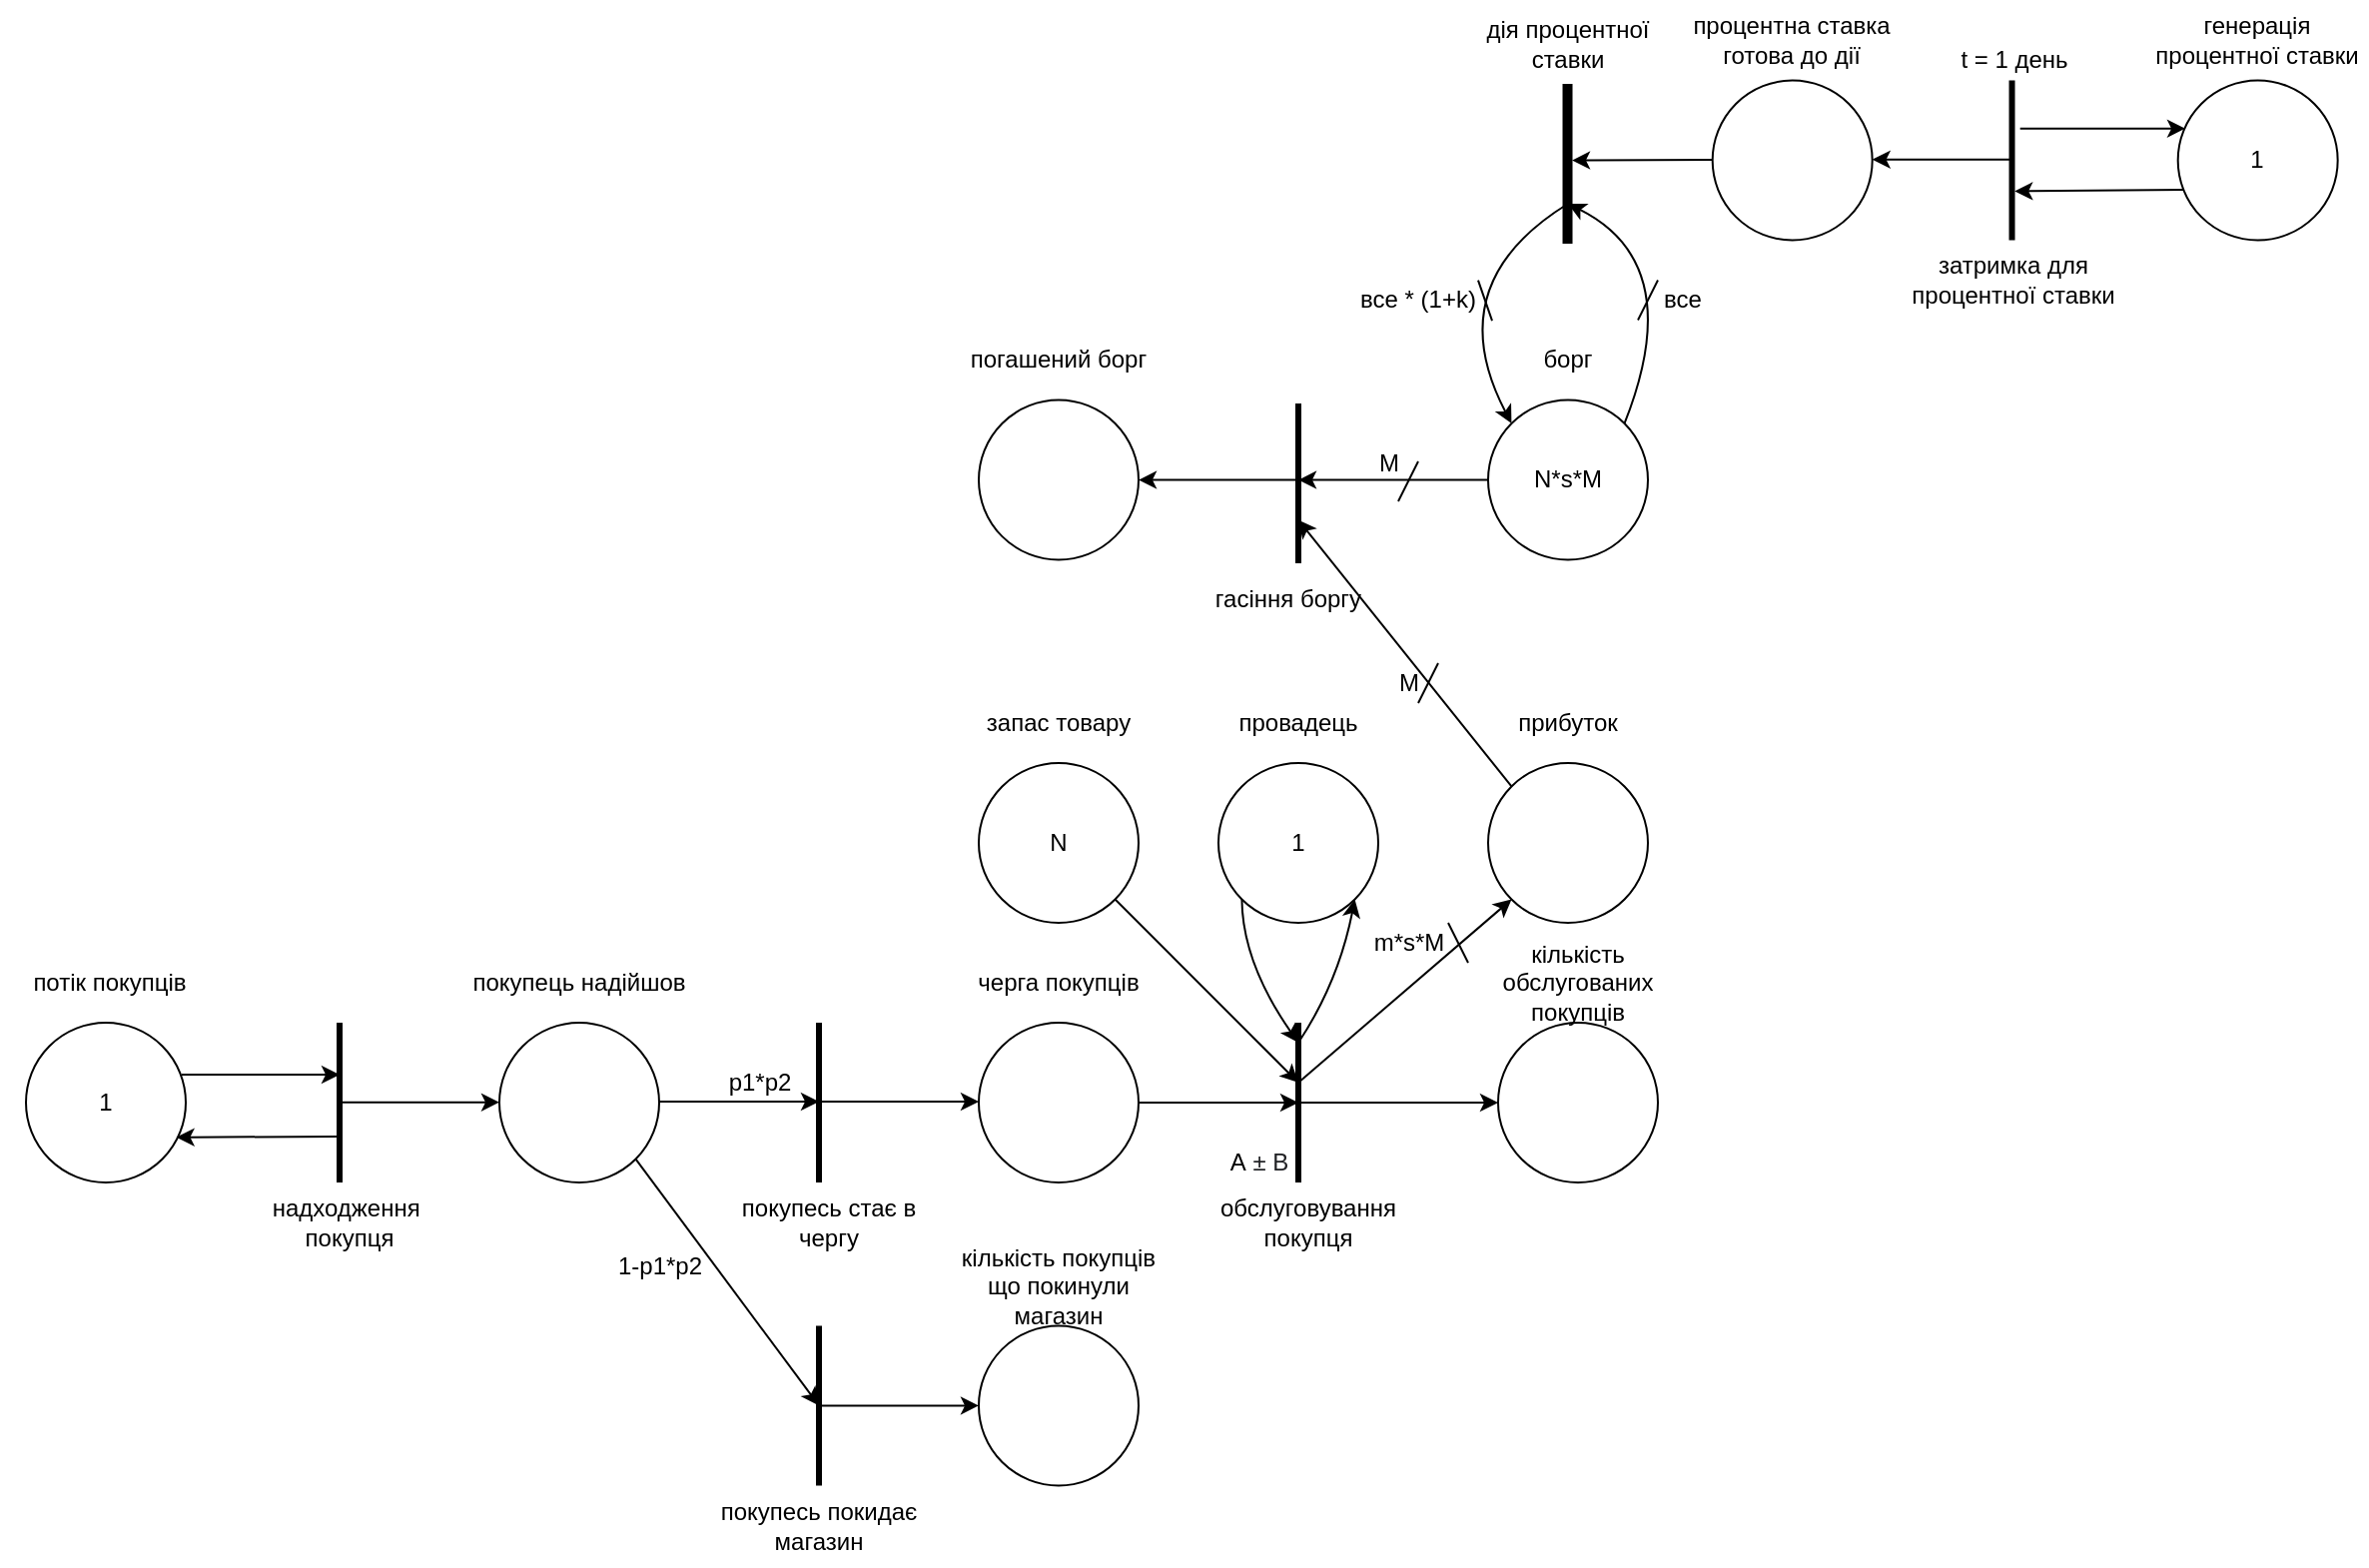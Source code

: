 <mxfile version="13.9.9" type="device"><diagram id="xCKxxbwr21gwHBU6HKRd" name="Page-1"><mxGraphModel dx="1106" dy="830" grid="1" gridSize="10" guides="1" tooltips="1" connect="1" arrows="1" fold="1" page="1" pageScale="1" pageWidth="827" pageHeight="1169" math="0" shadow="0"><root><mxCell id="0"/><mxCell id="1" parent="0"/><mxCell id="7b7c57e5Ifc9alv89YHj-1" value="1" style="ellipse;whiteSpace=wrap;html=1;aspect=fixed;" vertex="1" parent="1"><mxGeometry x="83" y="1450" width="80" height="80" as="geometry"/></mxCell><mxCell id="7b7c57e5Ifc9alv89YHj-2" value="" style="endArrow=classic;html=1;" edge="1" parent="1"><mxGeometry width="50" height="50" relative="1" as="geometry"><mxPoint x="161" y="1476" as="sourcePoint"/><mxPoint x="240" y="1476" as="targetPoint"/><Array as="points"><mxPoint x="170" y="1476"/></Array></mxGeometry></mxCell><mxCell id="7b7c57e5Ifc9alv89YHj-3" value="" style="endArrow=none;html=1;strokeWidth=3;" edge="1" parent="1"><mxGeometry width="50" height="50" relative="1" as="geometry"><mxPoint x="240" y="1530.0" as="sourcePoint"/><mxPoint x="240" y="1450.0" as="targetPoint"/></mxGeometry></mxCell><mxCell id="7b7c57e5Ifc9alv89YHj-4" value="" style="endArrow=classic;html=1;entryX=0.941;entryY=0.717;entryDx=0;entryDy=0;entryPerimeter=0;" edge="1" parent="1" target="7b7c57e5Ifc9alv89YHj-1"><mxGeometry width="50" height="50" relative="1" as="geometry"><mxPoint x="240" y="1507.0" as="sourcePoint"/><mxPoint x="440" y="1490" as="targetPoint"/></mxGeometry></mxCell><mxCell id="7b7c57e5Ifc9alv89YHj-5" value="" style="ellipse;whiteSpace=wrap;html=1;aspect=fixed;" vertex="1" parent="1"><mxGeometry x="320" y="1450" width="80" height="80" as="geometry"/></mxCell><mxCell id="7b7c57e5Ifc9alv89YHj-6" value="надходження&amp;nbsp;&lt;br&gt;покупця" style="text;html=1;strokeColor=none;fillColor=none;align=center;verticalAlign=middle;whiteSpace=wrap;rounded=0;" vertex="1" parent="1"><mxGeometry x="190" y="1530" width="110" height="40" as="geometry"/></mxCell><mxCell id="7b7c57e5Ifc9alv89YHj-7" value="покупець надійшов" style="text;html=1;strokeColor=none;fillColor=none;align=center;verticalAlign=middle;whiteSpace=wrap;rounded=0;" vertex="1" parent="1"><mxGeometry x="305" y="1410" width="110" height="40" as="geometry"/></mxCell><mxCell id="7b7c57e5Ifc9alv89YHj-8" value="" style="endArrow=classic;html=1;" edge="1" parent="1"><mxGeometry width="50" height="50" relative="1" as="geometry"><mxPoint x="400" y="1489.5" as="sourcePoint"/><mxPoint x="480" y="1489.5" as="targetPoint"/></mxGeometry></mxCell><mxCell id="7b7c57e5Ifc9alv89YHj-9" value="" style="endArrow=none;html=1;strokeWidth=3;" edge="1" parent="1"><mxGeometry width="50" height="50" relative="1" as="geometry"><mxPoint x="480" y="1530.0" as="sourcePoint"/><mxPoint x="480" y="1450.0" as="targetPoint"/></mxGeometry></mxCell><mxCell id="7b7c57e5Ifc9alv89YHj-10" value="" style="ellipse;whiteSpace=wrap;html=1;aspect=fixed;" vertex="1" parent="1"><mxGeometry x="560" y="1450" width="80" height="80" as="geometry"/></mxCell><mxCell id="7b7c57e5Ifc9alv89YHj-11" value="" style="endArrow=classic;html=1;" edge="1" parent="1"><mxGeometry width="50" height="50" relative="1" as="geometry"><mxPoint x="480" y="1489.5" as="sourcePoint"/><mxPoint x="560" y="1489.5" as="targetPoint"/></mxGeometry></mxCell><mxCell id="7b7c57e5Ifc9alv89YHj-12" value="черга покупців" style="text;html=1;strokeColor=none;fillColor=none;align=center;verticalAlign=middle;whiteSpace=wrap;rounded=0;" vertex="1" parent="1"><mxGeometry x="545" y="1410" width="110" height="40" as="geometry"/></mxCell><mxCell id="7b7c57e5Ifc9alv89YHj-13" value="" style="endArrow=none;html=1;strokeWidth=3;" edge="1" parent="1"><mxGeometry width="50" height="50" relative="1" as="geometry"><mxPoint x="480" y="1681.72" as="sourcePoint"/><mxPoint x="480" y="1601.72" as="targetPoint"/></mxGeometry></mxCell><mxCell id="7b7c57e5Ifc9alv89YHj-14" value="покупесь стає в чергу" style="text;html=1;strokeColor=none;fillColor=none;align=center;verticalAlign=middle;whiteSpace=wrap;rounded=0;" vertex="1" parent="1"><mxGeometry x="430" y="1530" width="110" height="40" as="geometry"/></mxCell><mxCell id="7b7c57e5Ifc9alv89YHj-15" value="" style="endArrow=classic;html=1;exitX=1;exitY=1;exitDx=0;exitDy=0;" edge="1" parent="1" source="7b7c57e5Ifc9alv89YHj-5"><mxGeometry width="50" height="50" relative="1" as="geometry"><mxPoint x="388.284" y="1470.004" as="sourcePoint"/><mxPoint x="480" y="1641.72" as="targetPoint"/></mxGeometry></mxCell><mxCell id="7b7c57e5Ifc9alv89YHj-16" value="p1*p2" style="text;html=1;align=center;verticalAlign=middle;resizable=0;points=[];autosize=1;" vertex="1" parent="1"><mxGeometry x="425" y="1470" width="50" height="20" as="geometry"/></mxCell><mxCell id="7b7c57e5Ifc9alv89YHj-17" value="1-p1*p2" style="text;html=1;align=center;verticalAlign=middle;resizable=0;points=[];autosize=1;" vertex="1" parent="1"><mxGeometry x="370" y="1561.72" width="60" height="20" as="geometry"/></mxCell><mxCell id="7b7c57e5Ifc9alv89YHj-18" value="" style="ellipse;whiteSpace=wrap;html=1;aspect=fixed;" vertex="1" parent="1"><mxGeometry x="560" y="1601.72" width="80" height="80" as="geometry"/></mxCell><mxCell id="7b7c57e5Ifc9alv89YHj-19" value="" style="endArrow=classic;html=1;" edge="1" parent="1" target="7b7c57e5Ifc9alv89YHj-18"><mxGeometry width="50" height="50" relative="1" as="geometry"><mxPoint x="480" y="1641.72" as="sourcePoint"/><mxPoint x="550" y="1631.72" as="targetPoint"/></mxGeometry></mxCell><mxCell id="7b7c57e5Ifc9alv89YHj-20" value="кількість покупців що покинули магазин" style="text;html=1;strokeColor=none;fillColor=none;align=center;verticalAlign=middle;whiteSpace=wrap;rounded=0;" vertex="1" parent="1"><mxGeometry x="545" y="1561.72" width="110" height="40" as="geometry"/></mxCell><mxCell id="7b7c57e5Ifc9alv89YHj-21" value="" style="endArrow=classic;html=1;" edge="1" parent="1"><mxGeometry width="50" height="50" relative="1" as="geometry"><mxPoint x="640" y="1490.0" as="sourcePoint"/><mxPoint x="720" y="1490.0" as="targetPoint"/></mxGeometry></mxCell><mxCell id="7b7c57e5Ifc9alv89YHj-22" value="" style="endArrow=none;html=1;strokeWidth=3;" edge="1" parent="1"><mxGeometry width="50" height="50" relative="1" as="geometry"><mxPoint x="720" y="1530.0" as="sourcePoint"/><mxPoint x="720" y="1450.0" as="targetPoint"/></mxGeometry></mxCell><mxCell id="7b7c57e5Ifc9alv89YHj-23" value="обслуговування покупця" style="text;html=1;strokeColor=none;fillColor=none;align=center;verticalAlign=middle;whiteSpace=wrap;rounded=0;" vertex="1" parent="1"><mxGeometry x="670" y="1530" width="110" height="40" as="geometry"/></mxCell><mxCell id="7b7c57e5Ifc9alv89YHj-24" value="" style="endArrow=classic;html=1;entryX=0;entryY=0.5;entryDx=0;entryDy=0;" edge="1" parent="1" target="7b7c57e5Ifc9alv89YHj-25"><mxGeometry width="50" height="50" relative="1" as="geometry"><mxPoint x="710" y="1490.0" as="sourcePoint"/><mxPoint x="790" y="1490.0" as="targetPoint"/></mxGeometry></mxCell><mxCell id="7b7c57e5Ifc9alv89YHj-25" value="" style="ellipse;whiteSpace=wrap;html=1;aspect=fixed;" vertex="1" parent="1"><mxGeometry x="820" y="1450" width="80" height="80" as="geometry"/></mxCell><mxCell id="7b7c57e5Ifc9alv89YHj-26" value="кількість обслугованих покупців" style="text;html=1;strokeColor=none;fillColor=none;align=center;verticalAlign=middle;whiteSpace=wrap;rounded=0;" vertex="1" parent="1"><mxGeometry x="805" y="1410" width="110" height="40" as="geometry"/></mxCell><mxCell id="7b7c57e5Ifc9alv89YHj-27" value="" style="ellipse;whiteSpace=wrap;html=1;aspect=fixed;" vertex="1" parent="1"><mxGeometry x="815" y="1320" width="80" height="80" as="geometry"/></mxCell><mxCell id="7b7c57e5Ifc9alv89YHj-28" value="" style="endArrow=classic;html=1;entryX=0;entryY=1;entryDx=0;entryDy=0;" edge="1" parent="1" target="7b7c57e5Ifc9alv89YHj-27"><mxGeometry width="50" height="50" relative="1" as="geometry"><mxPoint x="720" y="1480.0" as="sourcePoint"/><mxPoint x="800" y="1500" as="targetPoint"/></mxGeometry></mxCell><mxCell id="7b7c57e5Ifc9alv89YHj-29" value="m*s*M" style="text;html=1;align=center;verticalAlign=middle;resizable=0;points=[];autosize=1;" vertex="1" parent="1"><mxGeometry x="750" y="1400" width="50" height="20" as="geometry"/></mxCell><mxCell id="7b7c57e5Ifc9alv89YHj-30" value="прибуток" style="text;html=1;strokeColor=none;fillColor=none;align=center;verticalAlign=middle;whiteSpace=wrap;rounded=0;" vertex="1" parent="1"><mxGeometry x="800" y="1280" width="110" height="40" as="geometry"/></mxCell><mxCell id="7b7c57e5Ifc9alv89YHj-31" value="N" style="ellipse;whiteSpace=wrap;html=1;aspect=fixed;" vertex="1" parent="1"><mxGeometry x="560" y="1320" width="80" height="80" as="geometry"/></mxCell><mxCell id="7b7c57e5Ifc9alv89YHj-32" value="запас товару" style="text;html=1;strokeColor=none;fillColor=none;align=center;verticalAlign=middle;whiteSpace=wrap;rounded=0;" vertex="1" parent="1"><mxGeometry x="545" y="1280" width="110" height="40" as="geometry"/></mxCell><mxCell id="7b7c57e5Ifc9alv89YHj-33" value="" style="endArrow=classic;html=1;exitX=1;exitY=1;exitDx=0;exitDy=0;" edge="1" parent="1" source="7b7c57e5Ifc9alv89YHj-31"><mxGeometry width="50" height="50" relative="1" as="geometry"><mxPoint x="650" y="1500" as="sourcePoint"/><mxPoint x="720" y="1480.0" as="targetPoint"/></mxGeometry></mxCell><mxCell id="7b7c57e5Ifc9alv89YHj-34" value="N*s*M" style="ellipse;whiteSpace=wrap;html=1;aspect=fixed;" vertex="1" parent="1"><mxGeometry x="815" y="1138.28" width="80" height="80" as="geometry"/></mxCell><mxCell id="7b7c57e5Ifc9alv89YHj-35" value="борг" style="text;html=1;strokeColor=none;fillColor=none;align=center;verticalAlign=middle;whiteSpace=wrap;rounded=0;" vertex="1" parent="1"><mxGeometry x="800" y="1098.28" width="110" height="40" as="geometry"/></mxCell><mxCell id="7b7c57e5Ifc9alv89YHj-36" value="гасіння боргу" style="text;html=1;strokeColor=none;fillColor=none;align=center;verticalAlign=middle;whiteSpace=wrap;rounded=0;" vertex="1" parent="1"><mxGeometry x="670" y="1218.28" width="90" height="40" as="geometry"/></mxCell><mxCell id="7b7c57e5Ifc9alv89YHj-37" value="" style="endArrow=none;html=1;strokeWidth=1;entryX=0;entryY=0;entryDx=0;entryDy=0;endFill=0;startArrow=classic;startFill=1;" edge="1" parent="1" target="7b7c57e5Ifc9alv89YHj-27"><mxGeometry width="50" height="50" relative="1" as="geometry"><mxPoint x="720" y="1198.28" as="sourcePoint"/><mxPoint x="801.716" y="1269.996" as="targetPoint"/></mxGeometry></mxCell><mxCell id="7b7c57e5Ifc9alv89YHj-38" value="" style="endArrow=none;html=1;strokeWidth=1;entryX=0;entryY=0.5;entryDx=0;entryDy=0;endFill=0;startArrow=classic;startFill=1;" edge="1" parent="1" target="7b7c57e5Ifc9alv89YHj-34"><mxGeometry width="50" height="50" relative="1" as="geometry"><mxPoint x="720" y="1178.28" as="sourcePoint"/><mxPoint x="801.716" y="1279.996" as="targetPoint"/></mxGeometry></mxCell><mxCell id="7b7c57e5Ifc9alv89YHj-39" value="" style="ellipse;whiteSpace=wrap;html=1;aspect=fixed;" vertex="1" parent="1"><mxGeometry x="560" y="1138.28" width="80" height="80" as="geometry"/></mxCell><mxCell id="7b7c57e5Ifc9alv89YHj-40" value="погашений борг" style="text;html=1;strokeColor=none;fillColor=none;align=center;verticalAlign=middle;whiteSpace=wrap;rounded=0;" vertex="1" parent="1"><mxGeometry x="545" y="1098.28" width="110" height="40" as="geometry"/></mxCell><mxCell id="7b7c57e5Ifc9alv89YHj-41" value="" style="endArrow=none;html=1;strokeWidth=1;endFill=0;startArrow=classic;startFill=1;exitX=1;exitY=0.5;exitDx=0;exitDy=0;" edge="1" parent="1" source="7b7c57e5Ifc9alv89YHj-39"><mxGeometry width="50" height="50" relative="1" as="geometry"><mxPoint x="730" y="1188.28" as="sourcePoint"/><mxPoint x="720" y="1178.28" as="targetPoint"/></mxGeometry></mxCell><mxCell id="7b7c57e5Ifc9alv89YHj-42" value="покупесь покидає магазин" style="text;html=1;strokeColor=none;fillColor=none;align=center;verticalAlign=middle;whiteSpace=wrap;rounded=0;" vertex="1" parent="1"><mxGeometry x="425" y="1681.72" width="110" height="40" as="geometry"/></mxCell><mxCell id="7b7c57e5Ifc9alv89YHj-43" value="затримка для процентної ставки" style="text;html=1;strokeColor=none;fillColor=none;align=center;verticalAlign=middle;whiteSpace=wrap;rounded=0;" vertex="1" parent="1"><mxGeometry x="1022.68" y="1058.28" width="110" height="40" as="geometry"/></mxCell><mxCell id="7b7c57e5Ifc9alv89YHj-44" value="1" style="ellipse;whiteSpace=wrap;html=1;aspect=fixed;" vertex="1" parent="1"><mxGeometry x="680" y="1320" width="80" height="80" as="geometry"/></mxCell><mxCell id="7b7c57e5Ifc9alv89YHj-45" value="" style="endArrow=classic;html=1;exitX=0;exitY=1;exitDx=0;exitDy=0;curved=1;" edge="1" parent="1" source="7b7c57e5Ifc9alv89YHj-44"><mxGeometry width="50" height="50" relative="1" as="geometry"><mxPoint x="490" y="1499.5" as="sourcePoint"/><mxPoint x="720" y="1460.0" as="targetPoint"/><Array as="points"><mxPoint x="692" y="1420"/></Array></mxGeometry></mxCell><mxCell id="7b7c57e5Ifc9alv89YHj-46" value="" style="endArrow=classic;html=1;entryX=1;entryY=1;entryDx=0;entryDy=0;curved=1;" edge="1" parent="1" target="7b7c57e5Ifc9alv89YHj-44"><mxGeometry width="50" height="50" relative="1" as="geometry"><mxPoint x="720" y="1460.0" as="sourcePoint"/><mxPoint x="570" y="1499.5" as="targetPoint"/><Array as="points"><mxPoint x="740" y="1430"/></Array></mxGeometry></mxCell><mxCell id="7b7c57e5Ifc9alv89YHj-47" value="провадець" style="text;html=1;strokeColor=none;fillColor=none;align=center;verticalAlign=middle;whiteSpace=wrap;rounded=0;" vertex="1" parent="1"><mxGeometry x="665" y="1280" width="110" height="40" as="geometry"/></mxCell><mxCell id="7b7c57e5Ifc9alv89YHj-48" value="" style="endArrow=none;html=1;" edge="1" parent="1"><mxGeometry width="50" height="50" relative="1" as="geometry"><mxPoint x="805" y="1420.0" as="sourcePoint"/><mxPoint x="795" y="1400.0" as="targetPoint"/></mxGeometry></mxCell><mxCell id="7b7c57e5Ifc9alv89YHj-49" value="&lt;font style=&quot;font-size: 12px&quot;&gt;A&amp;nbsp;&lt;span style=&quot;color: rgb(32 , 33 , 36) ; font-family: &amp;#34;arial&amp;#34; , sans-serif ; text-align: left ; background-color: rgb(255 , 255 , 255)&quot;&gt;± B&lt;/span&gt;&lt;/font&gt;" style="text;html=1;align=center;verticalAlign=middle;resizable=0;points=[];autosize=1;" vertex="1" parent="1"><mxGeometry x="680" y="1510" width="40" height="20" as="geometry"/></mxCell><mxCell id="7b7c57e5Ifc9alv89YHj-50" value="" style="endArrow=none;html=1;strokeWidth=1;endFill=0;startArrow=classic;startFill=1;jumpStyle=none;shadow=0;sketch=0;curved=1;entryX=1;entryY=0;entryDx=0;entryDy=0;" edge="1" parent="1" target="7b7c57e5Ifc9alv89YHj-34"><mxGeometry width="50" height="50" relative="1" as="geometry"><mxPoint x="855" y="1040.0" as="sourcePoint"/><mxPoint x="940" y="1140" as="targetPoint"/><Array as="points"><mxPoint x="915" y="1070"/></Array></mxGeometry></mxCell><mxCell id="7b7c57e5Ifc9alv89YHj-51" value="" style="endArrow=none;html=1;strokeWidth=1;endFill=0;startArrow=classic;startFill=1;jumpStyle=none;shadow=0;sketch=0;curved=1;exitX=0;exitY=0;exitDx=0;exitDy=0;" edge="1" parent="1" source="7b7c57e5Ifc9alv89YHj-34"><mxGeometry width="50" height="50" relative="1" as="geometry"><mxPoint x="770" y="1130" as="sourcePoint"/><mxPoint x="855" y="1040.0" as="targetPoint"/><Array as="points"><mxPoint x="790" y="1080"/></Array></mxGeometry></mxCell><mxCell id="7b7c57e5Ifc9alv89YHj-52" value="все * (1+k)" style="text;html=1;strokeColor=none;fillColor=none;align=center;verticalAlign=middle;whiteSpace=wrap;rounded=0;" vertex="1" parent="1"><mxGeometry x="745" y="1078.28" width="70" height="20" as="geometry"/></mxCell><mxCell id="7b7c57e5Ifc9alv89YHj-53" value="дія процентної ставки" style="text;html=1;strokeColor=none;fillColor=none;align=center;verticalAlign=middle;whiteSpace=wrap;rounded=0;" vertex="1" parent="1"><mxGeometry x="810" y="940" width="90" height="40" as="geometry"/></mxCell><mxCell id="7b7c57e5Ifc9alv89YHj-54" value="" style="endArrow=none;html=1;strokeWidth=3;" edge="1" parent="1"><mxGeometry width="50" height="50" relative="1" as="geometry"><mxPoint x="720" y="1220.0" as="sourcePoint"/><mxPoint x="720" y="1140.0" as="targetPoint"/></mxGeometry></mxCell><mxCell id="7b7c57e5Ifc9alv89YHj-55" value="" style="endArrow=none;html=1;" edge="1" parent="1"><mxGeometry width="50" height="50" relative="1" as="geometry"><mxPoint x="780" y="1290.0" as="sourcePoint"/><mxPoint x="790" y="1270.0" as="targetPoint"/></mxGeometry></mxCell><mxCell id="7b7c57e5Ifc9alv89YHj-56" value="M" style="text;html=1;align=center;verticalAlign=middle;resizable=0;points=[];autosize=1;" vertex="1" parent="1"><mxGeometry x="760" y="1270" width="30" height="20" as="geometry"/></mxCell><mxCell id="7b7c57e5Ifc9alv89YHj-57" value="" style="endArrow=none;html=1;" edge="1" parent="1"><mxGeometry width="50" height="50" relative="1" as="geometry"><mxPoint x="770" y="1189" as="sourcePoint"/><mxPoint x="780" y="1169" as="targetPoint"/></mxGeometry></mxCell><mxCell id="7b7c57e5Ifc9alv89YHj-58" value="M" style="text;html=1;align=center;verticalAlign=middle;resizable=0;points=[];autosize=1;" vertex="1" parent="1"><mxGeometry x="750" y="1160" width="30" height="20" as="geometry"/></mxCell><mxCell id="7b7c57e5Ifc9alv89YHj-59" value="" style="endArrow=none;html=1;strokeWidth=5;" edge="1" parent="1"><mxGeometry width="50" height="50" relative="1" as="geometry"><mxPoint x="854.76" y="1060.0" as="sourcePoint"/><mxPoint x="854.76" y="980.0" as="targetPoint"/></mxGeometry></mxCell><mxCell id="7b7c57e5Ifc9alv89YHj-60" value="" style="endArrow=none;html=1;" edge="1" parent="1"><mxGeometry width="50" height="50" relative="1" as="geometry"><mxPoint x="890" y="1098.28" as="sourcePoint"/><mxPoint x="900" y="1078.28" as="targetPoint"/></mxGeometry></mxCell><mxCell id="7b7c57e5Ifc9alv89YHj-61" value="все" style="text;html=1;strokeColor=none;fillColor=none;align=center;verticalAlign=middle;whiteSpace=wrap;rounded=0;" vertex="1" parent="1"><mxGeometry x="900" y="1078.28" width="25" height="20" as="geometry"/></mxCell><mxCell id="7b7c57e5Ifc9alv89YHj-62" value="" style="endArrow=none;html=1;" edge="1" parent="1"><mxGeometry width="50" height="50" relative="1" as="geometry"><mxPoint x="817" y="1098.56" as="sourcePoint"/><mxPoint x="810" y="1078.28" as="targetPoint"/></mxGeometry></mxCell><mxCell id="7b7c57e5Ifc9alv89YHj-63" value="" style="ellipse;whiteSpace=wrap;html=1;aspect=fixed;" vertex="1" parent="1"><mxGeometry x="927.34" y="978.28" width="80" height="80" as="geometry"/></mxCell><mxCell id="7b7c57e5Ifc9alv89YHj-64" value="" style="endArrow=none;html=1;strokeWidth=1;endFill=0;startArrow=classic;startFill=1;" edge="1" parent="1"><mxGeometry width="50" height="50" relative="1" as="geometry"><mxPoint x="857" y="1018.28" as="sourcePoint"/><mxPoint x="927.34" y="1018" as="targetPoint"/></mxGeometry></mxCell><mxCell id="7b7c57e5Ifc9alv89YHj-65" value="" style="endArrow=none;html=1;strokeWidth=1;endFill=0;startArrow=classic;startFill=1;" edge="1" parent="1"><mxGeometry width="50" height="50" relative="1" as="geometry"><mxPoint x="1007.34" y="1017.86" as="sourcePoint"/><mxPoint x="1077.34" y="1017.86" as="targetPoint"/></mxGeometry></mxCell><mxCell id="7b7c57e5Ifc9alv89YHj-66" value="" style="endArrow=none;html=1;strokeWidth=3;" edge="1" parent="1"><mxGeometry width="50" height="50" relative="1" as="geometry"><mxPoint x="1077.26" y="1058.28" as="sourcePoint"/><mxPoint x="1077.26" y="978.28" as="targetPoint"/></mxGeometry></mxCell><mxCell id="7b7c57e5Ifc9alv89YHj-67" value="t = 1 день" style="text;html=1;align=center;verticalAlign=middle;resizable=0;points=[];autosize=1;" vertex="1" parent="1"><mxGeometry x="1042.68" y="958.28" width="70" height="20" as="geometry"/></mxCell><mxCell id="7b7c57e5Ifc9alv89YHj-68" value="1" style="ellipse;whiteSpace=wrap;html=1;aspect=fixed;" vertex="1" parent="1"><mxGeometry x="1160.34" y="978.28" width="80" height="80" as="geometry"/></mxCell><mxCell id="7b7c57e5Ifc9alv89YHj-69" value="" style="endArrow=classic;html=1;entryX=0.046;entryY=0.301;entryDx=0;entryDy=0;entryPerimeter=0;" edge="1" parent="1" target="7b7c57e5Ifc9alv89YHj-68"><mxGeometry width="50" height="50" relative="1" as="geometry"><mxPoint x="1081.34" y="1002.36" as="sourcePoint"/><mxPoint x="1160.34" y="1002.36" as="targetPoint"/><Array as="points"><mxPoint x="1090.34" y="1002.36"/></Array></mxGeometry></mxCell><mxCell id="7b7c57e5Ifc9alv89YHj-70" value="" style="endArrow=classic;html=1;entryX=0.941;entryY=0.717;entryDx=0;entryDy=0;entryPerimeter=0;exitX=0.04;exitY=0.684;exitDx=0;exitDy=0;exitPerimeter=0;" edge="1" parent="1" source="7b7c57e5Ifc9alv89YHj-68"><mxGeometry width="50" height="50" relative="1" as="geometry"><mxPoint x="1160.34" y="1033.36" as="sourcePoint"/><mxPoint x="1078.62" y="1033.72" as="targetPoint"/></mxGeometry></mxCell><mxCell id="7b7c57e5Ifc9alv89YHj-71" value="потік покупців" style="text;html=1;strokeColor=none;fillColor=none;align=center;verticalAlign=middle;whiteSpace=wrap;rounded=0;" vertex="1" parent="1"><mxGeometry x="70" y="1410" width="110" height="40" as="geometry"/></mxCell><mxCell id="7b7c57e5Ifc9alv89YHj-72" value="" style="endArrow=classic;html=1;" edge="1" parent="1"><mxGeometry width="50" height="50" relative="1" as="geometry"><mxPoint x="241" y="1489.84" as="sourcePoint"/><mxPoint x="320" y="1489.84" as="targetPoint"/><Array as="points"><mxPoint x="250" y="1489.84"/></Array></mxGeometry></mxCell><mxCell id="7b7c57e5Ifc9alv89YHj-73" value="генерація процентної ставки" style="text;html=1;strokeColor=none;fillColor=none;align=center;verticalAlign=middle;whiteSpace=wrap;rounded=0;" vertex="1" parent="1"><mxGeometry x="1144.83" y="938.28" width="110" height="40" as="geometry"/></mxCell><mxCell id="7b7c57e5Ifc9alv89YHj-74" value="процентна ставка готова до дії" style="text;html=1;strokeColor=none;fillColor=none;align=center;verticalAlign=middle;whiteSpace=wrap;rounded=0;" vertex="1" parent="1"><mxGeometry x="912.34" y="938.28" width="110" height="40" as="geometry"/></mxCell></root></mxGraphModel></diagram></mxfile>